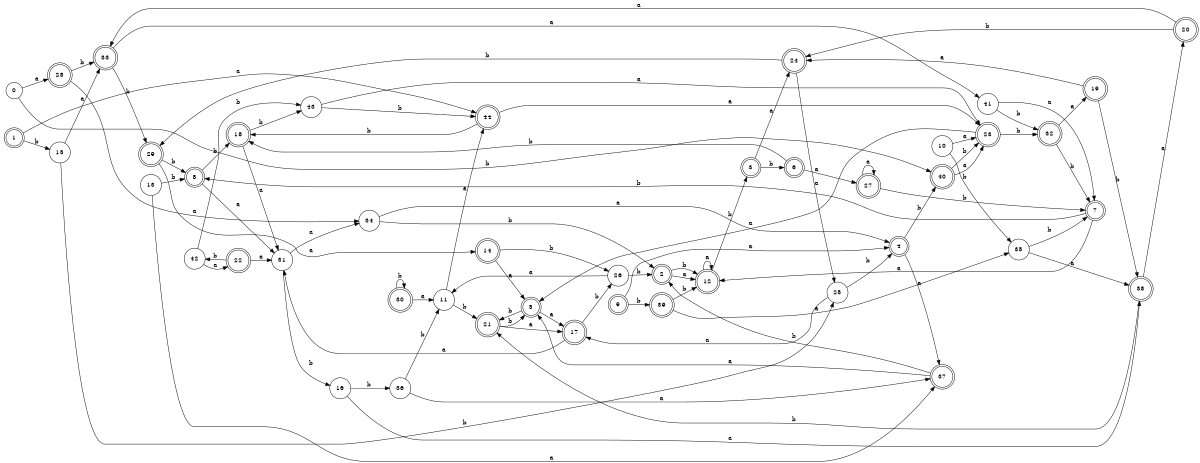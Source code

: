 digraph n36_7 {
__start0 [label="" shape="none"];

rankdir=LR;
size="8,5";

s0 [style="filled", color="black", fillcolor="white" shape="circle", label="0"];
s1 [style="rounded,filled", color="black", fillcolor="white" shape="doublecircle", label="1"];
s2 [style="rounded,filled", color="black", fillcolor="white" shape="doublecircle", label="2"];
s3 [style="rounded,filled", color="black", fillcolor="white" shape="doublecircle", label="3"];
s4 [style="rounded,filled", color="black", fillcolor="white" shape="doublecircle", label="4"];
s5 [style="rounded,filled", color="black", fillcolor="white" shape="doublecircle", label="5"];
s6 [style="rounded,filled", color="black", fillcolor="white" shape="doublecircle", label="6"];
s7 [style="rounded,filled", color="black", fillcolor="white" shape="doublecircle", label="7"];
s8 [style="rounded,filled", color="black", fillcolor="white" shape="doublecircle", label="8"];
s9 [style="rounded,filled", color="black", fillcolor="white" shape="doublecircle", label="9"];
s10 [style="filled", color="black", fillcolor="white" shape="circle", label="10"];
s11 [style="filled", color="black", fillcolor="white" shape="circle", label="11"];
s12 [style="rounded,filled", color="black", fillcolor="white" shape="doublecircle", label="12"];
s13 [style="filled", color="black", fillcolor="white" shape="circle", label="13"];
s14 [style="rounded,filled", color="black", fillcolor="white" shape="doublecircle", label="14"];
s15 [style="filled", color="black", fillcolor="white" shape="circle", label="15"];
s16 [style="filled", color="black", fillcolor="white" shape="circle", label="16"];
s17 [style="rounded,filled", color="black", fillcolor="white" shape="doublecircle", label="17"];
s18 [style="rounded,filled", color="black", fillcolor="white" shape="doublecircle", label="18"];
s19 [style="rounded,filled", color="black", fillcolor="white" shape="doublecircle", label="19"];
s20 [style="rounded,filled", color="black", fillcolor="white" shape="doublecircle", label="20"];
s21 [style="rounded,filled", color="black", fillcolor="white" shape="doublecircle", label="21"];
s22 [style="rounded,filled", color="black", fillcolor="white" shape="doublecircle", label="22"];
s23 [style="rounded,filled", color="black", fillcolor="white" shape="doublecircle", label="23"];
s24 [style="rounded,filled", color="black", fillcolor="white" shape="doublecircle", label="24"];
s25 [style="filled", color="black", fillcolor="white" shape="circle", label="25"];
s26 [style="filled", color="black", fillcolor="white" shape="circle", label="26"];
s27 [style="rounded,filled", color="black", fillcolor="white" shape="doublecircle", label="27"];
s28 [style="rounded,filled", color="black", fillcolor="white" shape="doublecircle", label="28"];
s29 [style="rounded,filled", color="black", fillcolor="white" shape="doublecircle", label="29"];
s30 [style="rounded,filled", color="black", fillcolor="white" shape="doublecircle", label="30"];
s31 [style="filled", color="black", fillcolor="white" shape="circle", label="31"];
s32 [style="rounded,filled", color="black", fillcolor="white" shape="doublecircle", label="32"];
s33 [style="rounded,filled", color="black", fillcolor="white" shape="doublecircle", label="33"];
s34 [style="filled", color="black", fillcolor="white" shape="circle", label="34"];
s35 [style="filled", color="black", fillcolor="white" shape="circle", label="35"];
s36 [style="filled", color="black", fillcolor="white" shape="circle", label="36"];
s37 [style="rounded,filled", color="black", fillcolor="white" shape="doublecircle", label="37"];
s38 [style="rounded,filled", color="black", fillcolor="white" shape="doublecircle", label="38"];
s39 [style="rounded,filled", color="black", fillcolor="white" shape="doublecircle", label="39"];
s40 [style="rounded,filled", color="black", fillcolor="white" shape="doublecircle", label="40"];
s41 [style="filled", color="black", fillcolor="white" shape="circle", label="41"];
s42 [style="filled", color="black", fillcolor="white" shape="circle", label="42"];
s43 [style="filled", color="black", fillcolor="white" shape="circle", label="43"];
s44 [style="rounded,filled", color="black", fillcolor="white" shape="doublecircle", label="44"];
s0 -> s28 [label="a"];
s0 -> s40 [label="b"];
s1 -> s44 [label="a"];
s1 -> s15 [label="b"];
s2 -> s12 [label="a"];
s2 -> s12 [label="b"];
s3 -> s24 [label="a"];
s3 -> s6 [label="b"];
s4 -> s37 [label="a"];
s4 -> s40 [label="b"];
s5 -> s17 [label="a"];
s5 -> s21 [label="b"];
s6 -> s27 [label="a"];
s6 -> s18 [label="b"];
s7 -> s12 [label="a"];
s7 -> s8 [label="b"];
s8 -> s31 [label="a"];
s8 -> s18 [label="b"];
s9 -> s4 [label="a"];
s9 -> s39 [label="b"];
s10 -> s23 [label="a"];
s10 -> s35 [label="b"];
s11 -> s44 [label="a"];
s11 -> s21 [label="b"];
s12 -> s12 [label="a"];
s12 -> s3 [label="b"];
s13 -> s37 [label="a"];
s13 -> s8 [label="b"];
s14 -> s5 [label="a"];
s14 -> s26 [label="b"];
s15 -> s33 [label="a"];
s15 -> s25 [label="b"];
s16 -> s38 [label="a"];
s16 -> s36 [label="b"];
s17 -> s31 [label="a"];
s17 -> s26 [label="b"];
s18 -> s31 [label="a"];
s18 -> s43 [label="b"];
s19 -> s24 [label="a"];
s19 -> s38 [label="b"];
s20 -> s33 [label="a"];
s20 -> s24 [label="b"];
s21 -> s17 [label="a"];
s21 -> s5 [label="b"];
s22 -> s31 [label="a"];
s22 -> s42 [label="b"];
s23 -> s5 [label="a"];
s23 -> s32 [label="b"];
s24 -> s25 [label="a"];
s24 -> s29 [label="b"];
s25 -> s17 [label="a"];
s25 -> s4 [label="b"];
s26 -> s11 [label="a"];
s26 -> s2 [label="b"];
s27 -> s27 [label="a"];
s27 -> s7 [label="b"];
s28 -> s34 [label="a"];
s28 -> s33 [label="b"];
s29 -> s14 [label="a"];
s29 -> s8 [label="b"];
s30 -> s11 [label="a"];
s30 -> s30 [label="b"];
s31 -> s34 [label="a"];
s31 -> s16 [label="b"];
s32 -> s19 [label="a"];
s32 -> s7 [label="b"];
s33 -> s41 [label="a"];
s33 -> s29 [label="b"];
s34 -> s4 [label="a"];
s34 -> s2 [label="b"];
s35 -> s38 [label="a"];
s35 -> s7 [label="b"];
s36 -> s37 [label="a"];
s36 -> s11 [label="b"];
s37 -> s5 [label="a"];
s37 -> s2 [label="b"];
s38 -> s20 [label="a"];
s38 -> s21 [label="b"];
s39 -> s35 [label="a"];
s39 -> s12 [label="b"];
s40 -> s23 [label="a"];
s40 -> s23 [label="b"];
s41 -> s7 [label="a"];
s41 -> s32 [label="b"];
s42 -> s22 [label="a"];
s42 -> s43 [label="b"];
s43 -> s23 [label="a"];
s43 -> s44 [label="b"];
s44 -> s23 [label="a"];
s44 -> s18 [label="b"];

}